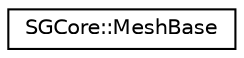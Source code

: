 digraph "Graphical Class Hierarchy"
{
 // LATEX_PDF_SIZE
  edge [fontname="Helvetica",fontsize="10",labelfontname="Helvetica",labelfontsize="10"];
  node [fontname="Helvetica",fontsize="10",shape=record];
  rankdir="LR";
  Node0 [label="SGCore::MeshBase",height=0.2,width=0.4,color="black", fillcolor="white", style="filled",URL="$structSGCore_1_1MeshBase.html",tooltip=" "];
}
